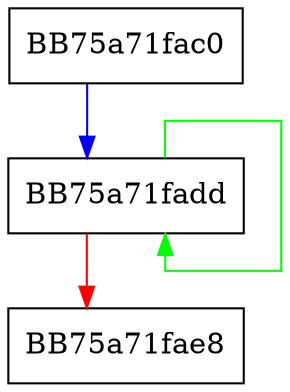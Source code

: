 digraph format {
  node [shape="box"];
  graph [splines=ortho];
  BB75a71fac0 -> BB75a71fadd [color="blue"];
  BB75a71fadd -> BB75a71fadd [color="green"];
  BB75a71fadd -> BB75a71fae8 [color="red"];
}